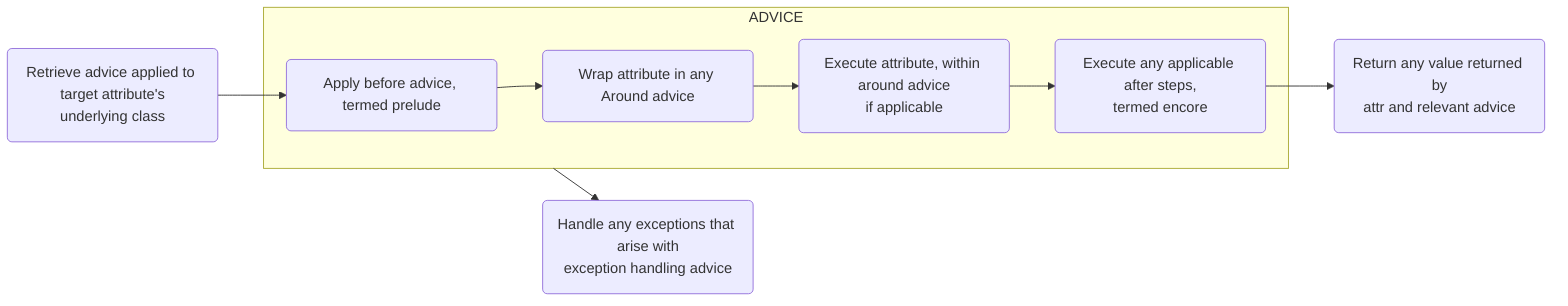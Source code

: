 flowchart LR
    getAdvice(Retrieve advice applied to target attribute's\nunderlying class)
    applyPreludeAdvice(Apply before advice, termed prelude)
    wrapAttrInAround(Wrap attribute in any Around advice)
    execAttr(Execute attribute, within around advice\nif applicable)
    execAfterAdvice(Execute any applicable after steps,\ntermed encore)
    handleExceptions(Handle any exceptions that arise with\nexception handling advice)
    returnVal(Return any value returned by\nattr and relevant advice)
    
    getAdvice-->applyPreludeAdvice
    subgraph ADVICE
        direction TB
        applyPreludeAdvice-->wrapAttrInAround
        wrapAttrInAround-->execAttr
        execAttr-->execAfterAdvice
    end
    execAfterAdvice-->returnVal
    ADVICE-->handleExceptions
